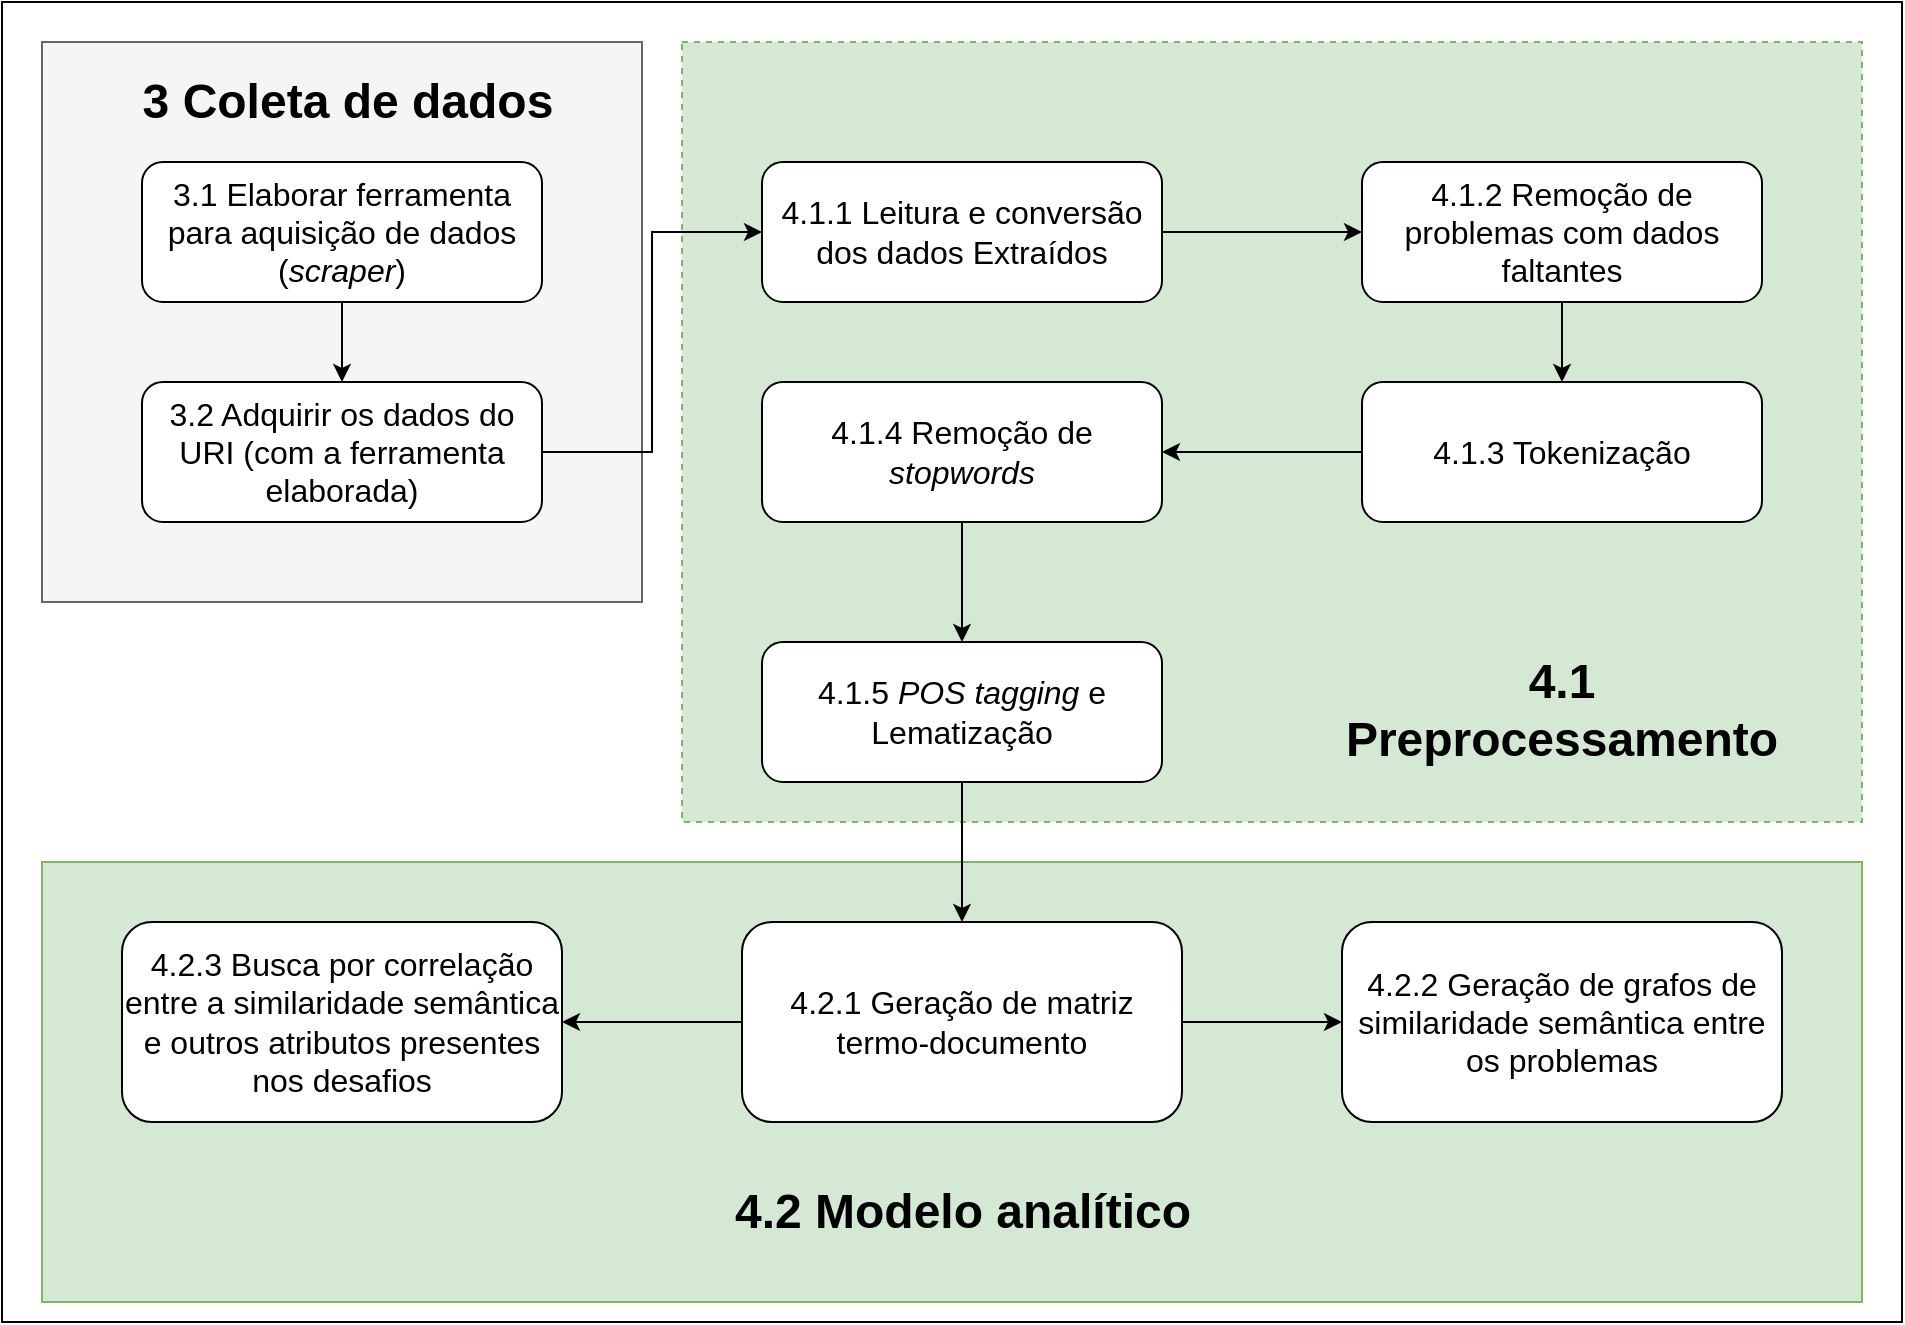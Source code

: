 <mxfile version="13.9.7" type="device"><diagram id="C5RBs43oDa-KdzZeNtuy" name="Page-1"><mxGraphModel dx="1108" dy="479" grid="1" gridSize="10" guides="1" tooltips="1" connect="1" arrows="1" fold="1" page="1" pageScale="1" pageWidth="827" pageHeight="1169" math="0" shadow="0"><root><mxCell id="WIyWlLk6GJQsqaUBKTNV-0"/><mxCell id="WIyWlLk6GJQsqaUBKTNV-1" parent="WIyWlLk6GJQsqaUBKTNV-0"/><mxCell id="k0Ax_gX5jeNOPWVK8aUT-28" value="" style="whiteSpace=wrap;html=1;fillColor=none;resizeWidth=0;resizeHeight=0;imageAspect=1;perimeterSpacing=0;" parent="WIyWlLk6GJQsqaUBKTNV-1" vertex="1"><mxGeometry x="20" width="950" height="660" as="geometry"/></mxCell><mxCell id="k0Ax_gX5jeNOPWVK8aUT-32" value="" style="whiteSpace=wrap;html=1;fillColor=#d5e8d4;resizeWidth=0;resizeHeight=0;imageAspect=1;perimeterSpacing=0;strokeColor=#82b366;" parent="WIyWlLk6GJQsqaUBKTNV-1" vertex="1"><mxGeometry x="40" y="430" width="910" height="220" as="geometry"/></mxCell><mxCell id="k0Ax_gX5jeNOPWVK8aUT-15" value="" style="whiteSpace=wrap;html=1;fillColor=#d5e8d4;resizeWidth=0;resizeHeight=0;imageAspect=1;perimeterSpacing=0;dashed=1;strokeColor=#82b366;" parent="WIyWlLk6GJQsqaUBKTNV-1" vertex="1"><mxGeometry x="360" y="20" width="590" height="390" as="geometry"/></mxCell><mxCell id="k0Ax_gX5jeNOPWVK8aUT-13" value="" style="whiteSpace=wrap;html=1;resizeWidth=0;resizeHeight=0;imageAspect=1;perimeterSpacing=0;strokeColor=#666666;fillColor=#f5f5f5;fontColor=#333333;" parent="WIyWlLk6GJQsqaUBKTNV-1" vertex="1"><mxGeometry x="40" y="20" width="300" height="280" as="geometry"/></mxCell><mxCell id="k0Ax_gX5jeNOPWVK8aUT-17" style="edgeStyle=orthogonalEdgeStyle;rounded=0;orthogonalLoop=1;jettySize=auto;html=1;exitX=1;exitY=0.5;exitDx=0;exitDy=0;entryX=0;entryY=0.5;entryDx=0;entryDy=0;" parent="WIyWlLk6GJQsqaUBKTNV-1" source="k0Ax_gX5jeNOPWVK8aUT-0" target="k0Ax_gX5jeNOPWVK8aUT-3" edge="1"><mxGeometry relative="1" as="geometry"/></mxCell><mxCell id="k0Ax_gX5jeNOPWVK8aUT-0" value="3.2 Adquirir os dados do URI (com a ferramenta elaborada)" style="rounded=1;whiteSpace=wrap;html=1;fontSize=16;" parent="WIyWlLk6GJQsqaUBKTNV-1" vertex="1"><mxGeometry x="90" y="190" width="200" height="70" as="geometry"/></mxCell><mxCell id="k0Ax_gX5jeNOPWVK8aUT-2" style="edgeStyle=orthogonalEdgeStyle;rounded=0;orthogonalLoop=1;jettySize=auto;html=1;exitX=0.5;exitY=1;exitDx=0;exitDy=0;" parent="WIyWlLk6GJQsqaUBKTNV-1" source="k0Ax_gX5jeNOPWVK8aUT-1" target="k0Ax_gX5jeNOPWVK8aUT-0" edge="1"><mxGeometry relative="1" as="geometry"/></mxCell><mxCell id="k0Ax_gX5jeNOPWVK8aUT-1" value="3.1 Elaborar ferramenta para aquisição de dados (&lt;i&gt;scraper&lt;/i&gt;)" style="rounded=1;whiteSpace=wrap;html=1;fontSize=16;" parent="WIyWlLk6GJQsqaUBKTNV-1" vertex="1"><mxGeometry x="90" y="80" width="200" height="70" as="geometry"/></mxCell><mxCell id="k0Ax_gX5jeNOPWVK8aUT-18" style="edgeStyle=orthogonalEdgeStyle;rounded=0;orthogonalLoop=1;jettySize=auto;html=1;exitX=1;exitY=0.5;exitDx=0;exitDy=0;entryX=0;entryY=0.5;entryDx=0;entryDy=0;" parent="WIyWlLk6GJQsqaUBKTNV-1" source="k0Ax_gX5jeNOPWVK8aUT-3" target="k0Ax_gX5jeNOPWVK8aUT-5" edge="1"><mxGeometry relative="1" as="geometry"/></mxCell><mxCell id="k0Ax_gX5jeNOPWVK8aUT-3" value="&lt;div style=&quot;font-size: 16px&quot;&gt;4.1.1 Leitura e conversão dos dados Extraídos&lt;/div&gt;" style="rounded=1;whiteSpace=wrap;html=1;fontSize=16;" parent="WIyWlLk6GJQsqaUBKTNV-1" vertex="1"><mxGeometry x="400" y="80" width="200" height="70" as="geometry"/></mxCell><mxCell id="k0Ax_gX5jeNOPWVK8aUT-19" style="edgeStyle=orthogonalEdgeStyle;rounded=0;orthogonalLoop=1;jettySize=auto;html=1;exitX=0.5;exitY=1;exitDx=0;exitDy=0;entryX=0.5;entryY=0;entryDx=0;entryDy=0;" parent="WIyWlLk6GJQsqaUBKTNV-1" source="k0Ax_gX5jeNOPWVK8aUT-5" target="k0Ax_gX5jeNOPWVK8aUT-6" edge="1"><mxGeometry relative="1" as="geometry"/></mxCell><mxCell id="k0Ax_gX5jeNOPWVK8aUT-5" value="4.1.2 Remoção de problemas com dados faltantes" style="rounded=1;whiteSpace=wrap;html=1;fontSize=16;" parent="WIyWlLk6GJQsqaUBKTNV-1" vertex="1"><mxGeometry x="700" y="80" width="200" height="70" as="geometry"/></mxCell><mxCell id="k0Ax_gX5jeNOPWVK8aUT-20" style="edgeStyle=orthogonalEdgeStyle;rounded=0;orthogonalLoop=1;jettySize=auto;html=1;exitX=0;exitY=0.5;exitDx=0;exitDy=0;entryX=1;entryY=0.5;entryDx=0;entryDy=0;" parent="WIyWlLk6GJQsqaUBKTNV-1" source="k0Ax_gX5jeNOPWVK8aUT-6" target="k0Ax_gX5jeNOPWVK8aUT-7" edge="1"><mxGeometry relative="1" as="geometry"/></mxCell><mxCell id="k0Ax_gX5jeNOPWVK8aUT-6" value="4.1.3 Tokenização" style="rounded=1;whiteSpace=wrap;html=1;fontSize=16;" parent="WIyWlLk6GJQsqaUBKTNV-1" vertex="1"><mxGeometry x="700" y="190" width="200" height="70" as="geometry"/></mxCell><mxCell id="k0Ax_gX5jeNOPWVK8aUT-21" style="edgeStyle=orthogonalEdgeStyle;rounded=0;orthogonalLoop=1;jettySize=auto;html=1;exitX=0.5;exitY=1;exitDx=0;exitDy=0;entryX=0.5;entryY=0;entryDx=0;entryDy=0;" parent="WIyWlLk6GJQsqaUBKTNV-1" source="k0Ax_gX5jeNOPWVK8aUT-7" target="k0Ax_gX5jeNOPWVK8aUT-8" edge="1"><mxGeometry relative="1" as="geometry"/></mxCell><mxCell id="k0Ax_gX5jeNOPWVK8aUT-7" value="4.1.4 Remoção de &lt;i&gt;stopwords&lt;/i&gt;" style="rounded=1;whiteSpace=wrap;html=1;fontSize=16;" parent="WIyWlLk6GJQsqaUBKTNV-1" vertex="1"><mxGeometry x="400" y="190" width="200" height="70" as="geometry"/></mxCell><mxCell id="k0Ax_gX5jeNOPWVK8aUT-22" style="edgeStyle=orthogonalEdgeStyle;rounded=0;orthogonalLoop=1;jettySize=auto;html=1;exitX=0.5;exitY=1;exitDx=0;exitDy=0;entryX=0.5;entryY=0;entryDx=0;entryDy=0;" parent="WIyWlLk6GJQsqaUBKTNV-1" source="k0Ax_gX5jeNOPWVK8aUT-8" target="k0Ax_gX5jeNOPWVK8aUT-9" edge="1"><mxGeometry relative="1" as="geometry"/></mxCell><mxCell id="k0Ax_gX5jeNOPWVK8aUT-8" value="4.1.5 &lt;i&gt;POS tagging&lt;/i&gt; e Lematização" style="rounded=1;whiteSpace=wrap;html=1;fontSize=16;" parent="WIyWlLk6GJQsqaUBKTNV-1" vertex="1"><mxGeometry x="400" y="320" width="200" height="70" as="geometry"/></mxCell><mxCell id="k0Ax_gX5jeNOPWVK8aUT-26" value="3 Coleta de dados" style="text;html=1;strokeColor=none;fillColor=none;align=center;verticalAlign=middle;whiteSpace=wrap;rounded=0;fontSize=24;fontStyle=1" parent="WIyWlLk6GJQsqaUBKTNV-1" vertex="1"><mxGeometry x="87.5" y="40" width="210" height="20" as="geometry"/></mxCell><mxCell id="k0Ax_gX5jeNOPWVK8aUT-30" value="4.1 Preprocessamento" style="text;html=1;strokeColor=none;fillColor=none;align=center;verticalAlign=middle;whiteSpace=wrap;rounded=0;fontSize=24;fontStyle=1" parent="WIyWlLk6GJQsqaUBKTNV-1" vertex="1"><mxGeometry x="695" y="320" width="210" height="67.5" as="geometry"/></mxCell><mxCell id="k0Ax_gX5jeNOPWVK8aUT-9" value="4.2.1 Geração de matriz termo-documento" style="rounded=1;whiteSpace=wrap;html=1;fontSize=16;" parent="WIyWlLk6GJQsqaUBKTNV-1" vertex="1"><mxGeometry x="390" y="460" width="220" height="100" as="geometry"/></mxCell><mxCell id="k0Ax_gX5jeNOPWVK8aUT-11" value="4.2.2 Geração de grafos de similaridade semântica entre os problemas" style="rounded=1;whiteSpace=wrap;html=1;fontSize=16;" parent="WIyWlLk6GJQsqaUBKTNV-1" vertex="1"><mxGeometry x="690" y="460" width="220" height="100" as="geometry"/></mxCell><mxCell id="k0Ax_gX5jeNOPWVK8aUT-24" style="edgeStyle=orthogonalEdgeStyle;rounded=0;orthogonalLoop=1;jettySize=auto;html=1;exitX=1;exitY=0.5;exitDx=0;exitDy=0;entryX=0;entryY=0.5;entryDx=0;entryDy=0;" parent="WIyWlLk6GJQsqaUBKTNV-1" source="k0Ax_gX5jeNOPWVK8aUT-9" target="k0Ax_gX5jeNOPWVK8aUT-11" edge="1"><mxGeometry relative="1" as="geometry"/></mxCell><mxCell id="k0Ax_gX5jeNOPWVK8aUT-12" value="4.2.3 Busca por correlação entre a similaridade semântica e outros atributos presentes nos desafios" style="rounded=1;whiteSpace=wrap;html=1;fontSize=16;" parent="WIyWlLk6GJQsqaUBKTNV-1" vertex="1"><mxGeometry x="80" y="460" width="220" height="100" as="geometry"/></mxCell><mxCell id="k0Ax_gX5jeNOPWVK8aUT-23" style="edgeStyle=orthogonalEdgeStyle;rounded=0;orthogonalLoop=1;jettySize=auto;html=1;exitX=0;exitY=0.5;exitDx=0;exitDy=0;entryX=1;entryY=0.5;entryDx=0;entryDy=0;" parent="WIyWlLk6GJQsqaUBKTNV-1" source="k0Ax_gX5jeNOPWVK8aUT-9" target="k0Ax_gX5jeNOPWVK8aUT-12" edge="1"><mxGeometry relative="1" as="geometry"/></mxCell><mxCell id="k0Ax_gX5jeNOPWVK8aUT-31" value="4.2 Modelo analítico" style="text;html=1;strokeColor=none;fillColor=none;align=center;verticalAlign=middle;whiteSpace=wrap;rounded=0;fontSize=24;fontStyle=1" parent="WIyWlLk6GJQsqaUBKTNV-1" vertex="1"><mxGeometry x="362.5" y="585" width="275" height="40" as="geometry"/></mxCell></root></mxGraphModel></diagram></mxfile>
